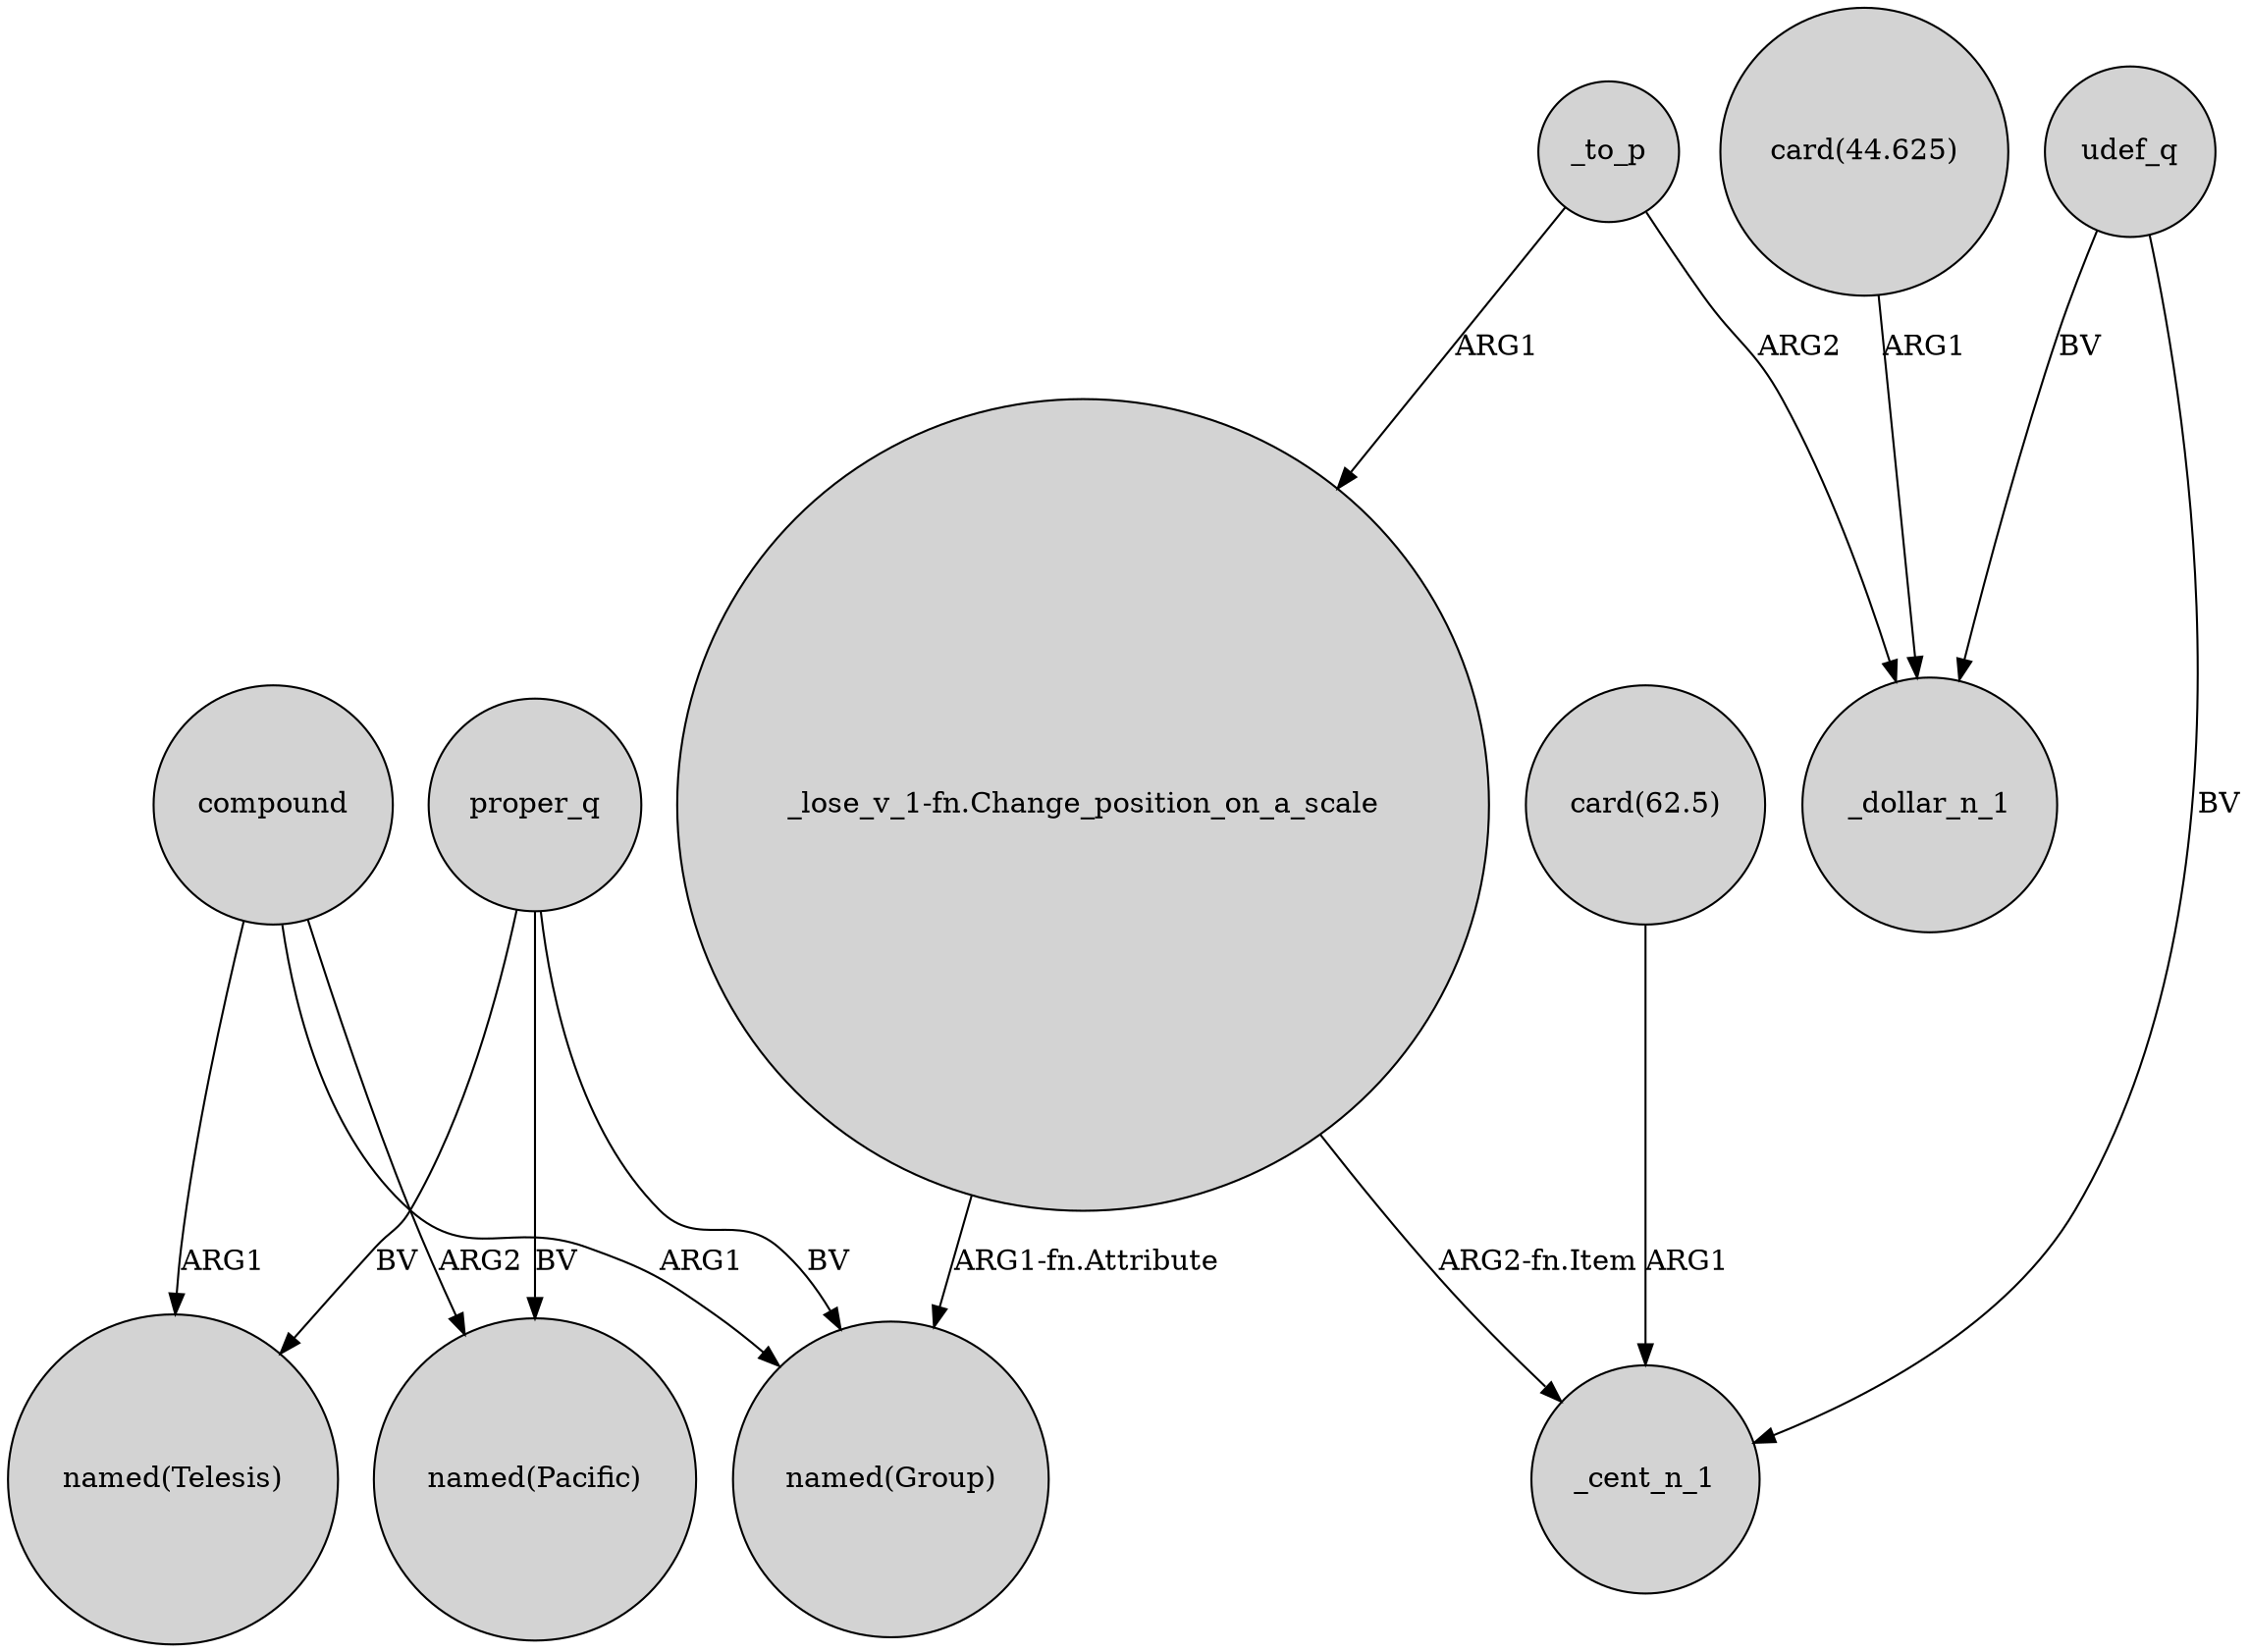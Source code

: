 digraph {
	node [shape=circle style=filled]
	_to_p -> "_lose_v_1-fn.Change_position_on_a_scale" [label=ARG1]
	compound -> "named(Telesis)" [label=ARG1]
	compound -> "named(Group)" [label=ARG1]
	proper_q -> "named(Telesis)" [label=BV]
	_to_p -> _dollar_n_1 [label=ARG2]
	"card(62.5)" -> _cent_n_1 [label=ARG1]
	proper_q -> "named(Group)" [label=BV]
	"_lose_v_1-fn.Change_position_on_a_scale" -> _cent_n_1 [label="ARG2-fn.Item"]
	udef_q -> _cent_n_1 [label=BV]
	udef_q -> _dollar_n_1 [label=BV]
	"card(44.625)" -> _dollar_n_1 [label=ARG1]
	"_lose_v_1-fn.Change_position_on_a_scale" -> "named(Group)" [label="ARG1-fn.Attribute"]
	compound -> "named(Pacific)" [label=ARG2]
	proper_q -> "named(Pacific)" [label=BV]
}
